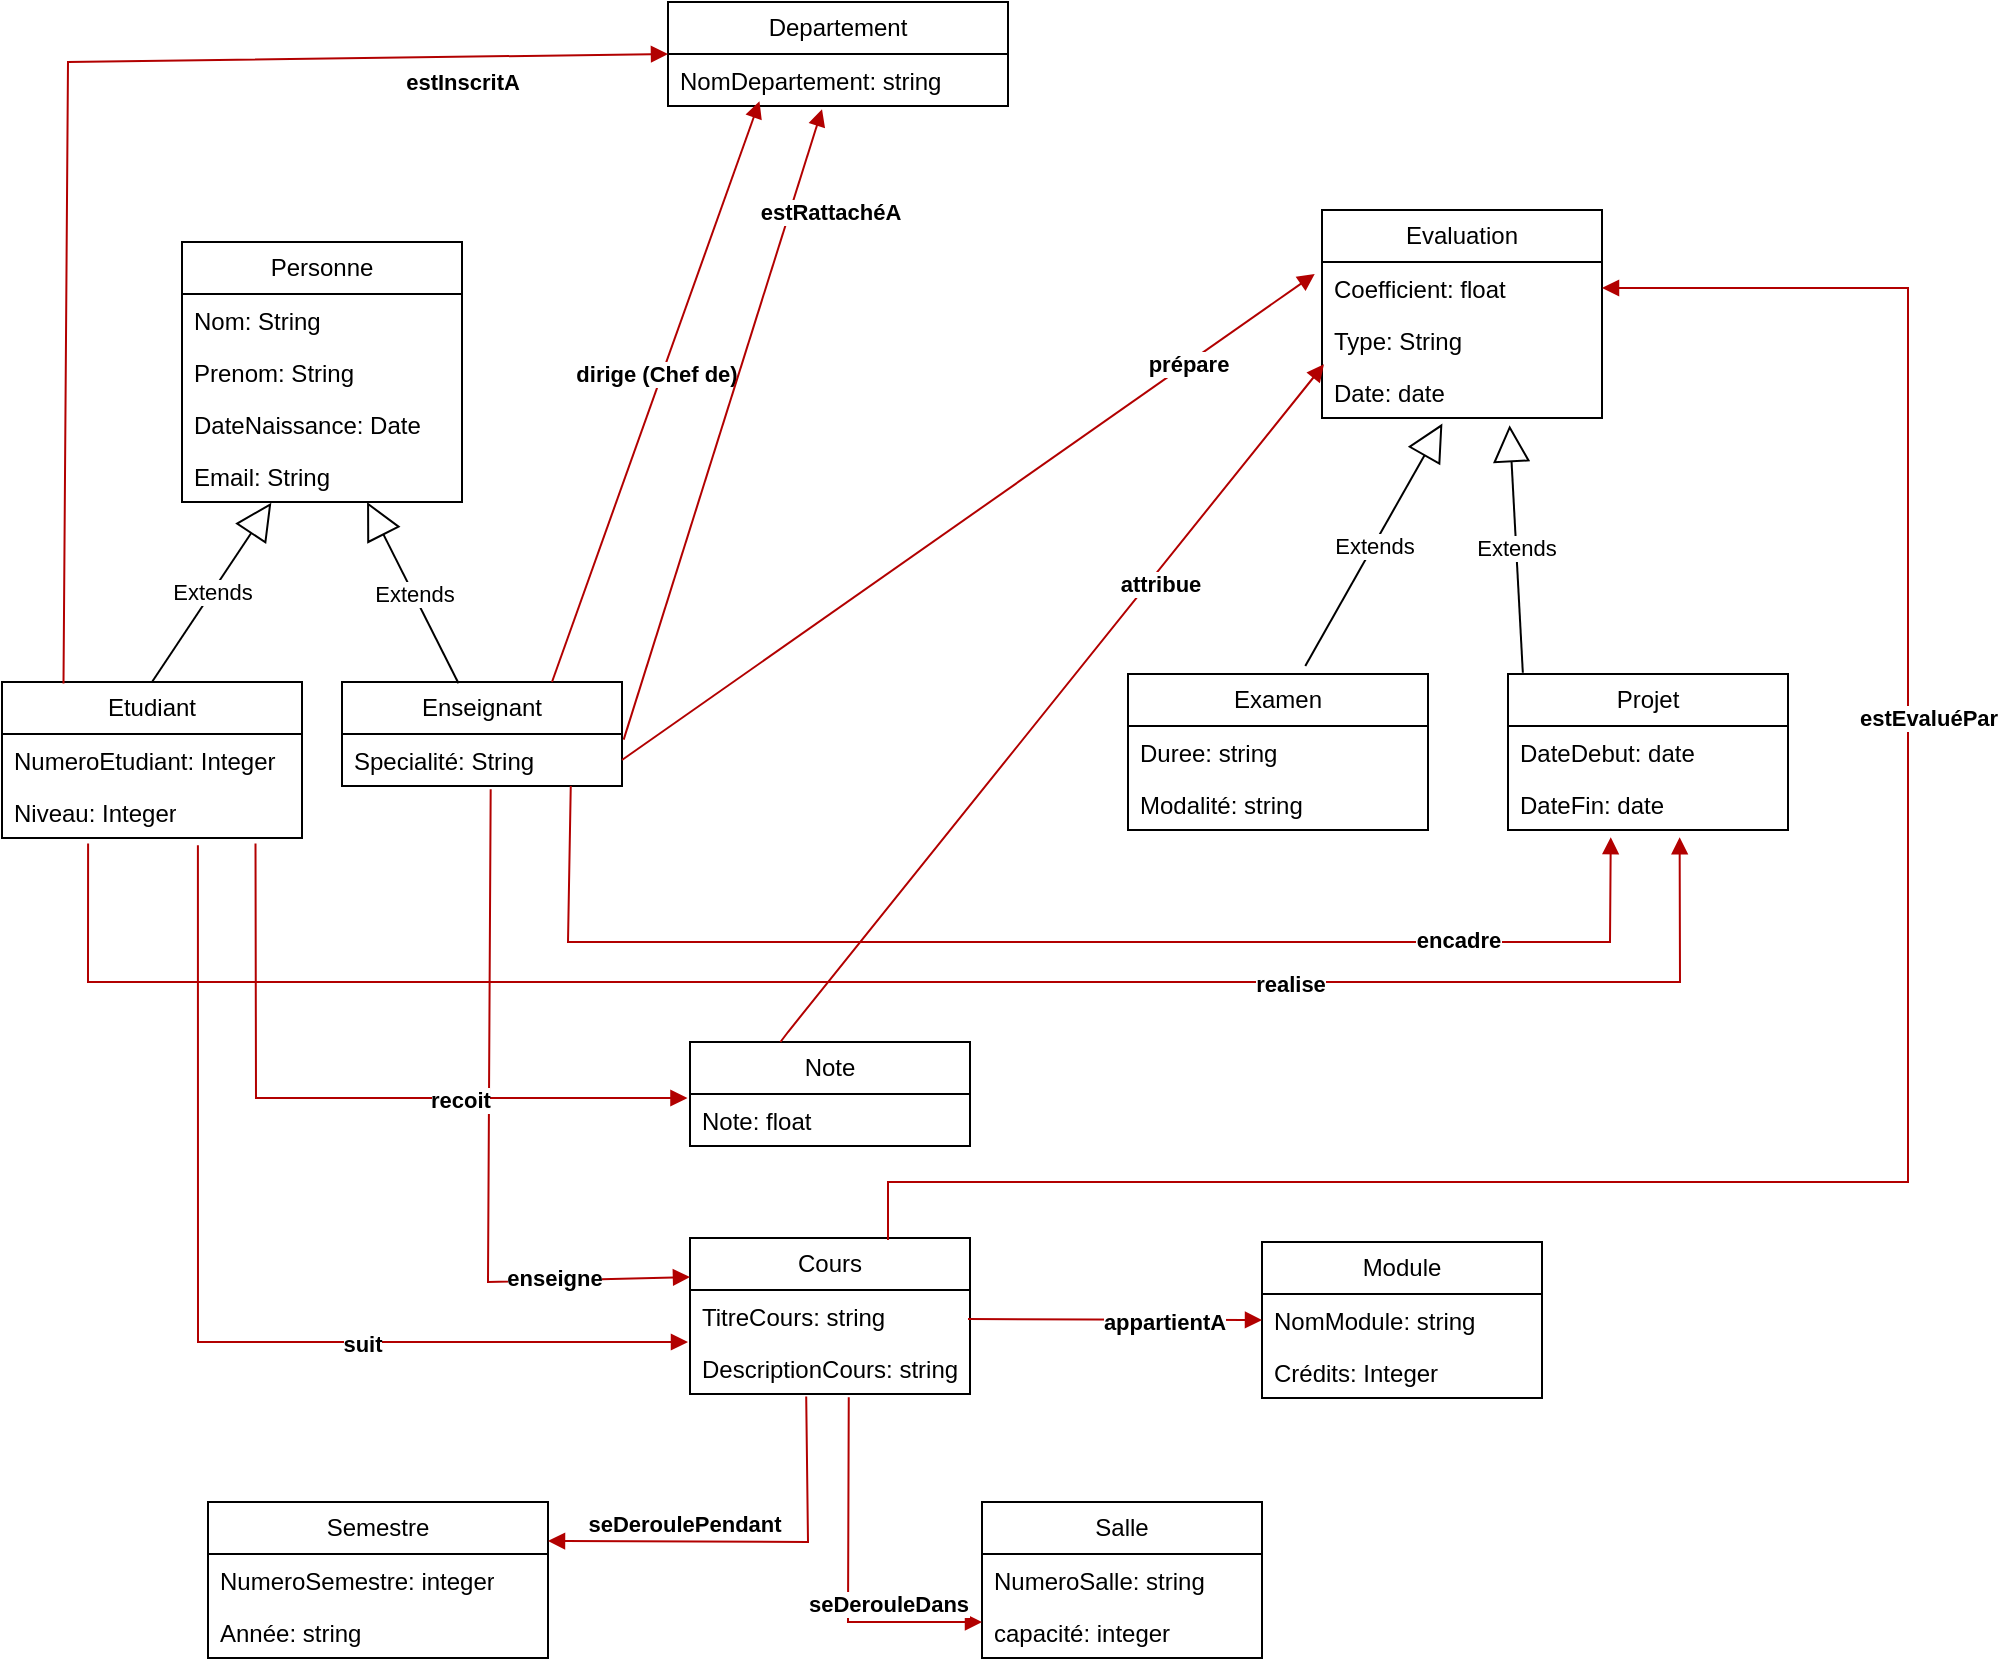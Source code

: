 <mxfile version="26.0.6">
  <diagram name="Page-1" id="rcz7cRNAs8h5jrX54aXr">
    <mxGraphModel grid="1" page="1" gridSize="10" guides="1" tooltips="1" connect="1" arrows="1" fold="1" pageScale="1" pageWidth="827" pageHeight="1169" math="0" shadow="0">
      <root>
        <mxCell id="0" />
        <mxCell id="1" parent="0" />
        <mxCell id="9uFA7VPY6ay3hv91fx22-1" value="Personne" style="swimlane;fontStyle=0;childLayout=stackLayout;horizontal=1;startSize=26;fillColor=none;horizontalStack=0;resizeParent=1;resizeParentMax=0;resizeLast=0;collapsible=1;marginBottom=0;whiteSpace=wrap;html=1;" vertex="1" parent="1">
          <mxGeometry x="87" y="330" width="140" height="130" as="geometry" />
        </mxCell>
        <mxCell id="9uFA7VPY6ay3hv91fx22-2" value="Nom: String" style="text;strokeColor=none;fillColor=none;align=left;verticalAlign=top;spacingLeft=4;spacingRight=4;overflow=hidden;rotatable=0;points=[[0,0.5],[1,0.5]];portConstraint=eastwest;whiteSpace=wrap;html=1;" vertex="1" parent="9uFA7VPY6ay3hv91fx22-1">
          <mxGeometry y="26" width="140" height="26" as="geometry" />
        </mxCell>
        <mxCell id="9uFA7VPY6ay3hv91fx22-3" value="Prenom: String" style="text;strokeColor=none;fillColor=none;align=left;verticalAlign=top;spacingLeft=4;spacingRight=4;overflow=hidden;rotatable=0;points=[[0,0.5],[1,0.5]];portConstraint=eastwest;whiteSpace=wrap;html=1;" vertex="1" parent="9uFA7VPY6ay3hv91fx22-1">
          <mxGeometry y="52" width="140" height="26" as="geometry" />
        </mxCell>
        <mxCell id="9uFA7VPY6ay3hv91fx22-4" value="DateNaissance: Date" style="text;strokeColor=none;fillColor=none;align=left;verticalAlign=top;spacingLeft=4;spacingRight=4;overflow=hidden;rotatable=0;points=[[0,0.5],[1,0.5]];portConstraint=eastwest;whiteSpace=wrap;html=1;" vertex="1" parent="9uFA7VPY6ay3hv91fx22-1">
          <mxGeometry y="78" width="140" height="26" as="geometry" />
        </mxCell>
        <mxCell id="sODCTmRWU-tELfm5_XwF-7" value="Email: String" style="text;strokeColor=none;fillColor=none;align=left;verticalAlign=top;spacingLeft=4;spacingRight=4;overflow=hidden;rotatable=0;points=[[0,0.5],[1,0.5]];portConstraint=eastwest;whiteSpace=wrap;html=1;" vertex="1" parent="9uFA7VPY6ay3hv91fx22-1">
          <mxGeometry y="104" width="140" height="26" as="geometry" />
        </mxCell>
        <mxCell id="sODCTmRWU-tELfm5_XwF-1" value="Extends" style="endArrow=block;endSize=16;endFill=0;html=1;rounded=0;entryX=0.319;entryY=1.015;entryDx=0;entryDy=0;entryPerimeter=0;exitX=0.5;exitY=0;exitDx=0;exitDy=0;" edge="1" parent="1" source="sODCTmRWU-tELfm5_XwF-3" target="sODCTmRWU-tELfm5_XwF-7">
          <mxGeometry width="160" relative="1" as="geometry">
            <mxPoint x="153" y="570" as="sourcePoint" />
            <mxPoint x="557" y="580" as="targetPoint" />
            <Array as="points" />
          </mxGeometry>
        </mxCell>
        <mxCell id="sODCTmRWU-tELfm5_XwF-3" value="Etudiant" style="swimlane;fontStyle=0;childLayout=stackLayout;horizontal=1;startSize=26;fillColor=none;horizontalStack=0;resizeParent=1;resizeParentMax=0;resizeLast=0;collapsible=1;marginBottom=0;whiteSpace=wrap;html=1;" vertex="1" parent="1">
          <mxGeometry x="-3" y="550" width="150" height="78" as="geometry" />
        </mxCell>
        <mxCell id="sODCTmRWU-tELfm5_XwF-4" value="NumeroEtudiant: Integer" style="text;strokeColor=none;fillColor=none;align=left;verticalAlign=top;spacingLeft=4;spacingRight=4;overflow=hidden;rotatable=0;points=[[0,0.5],[1,0.5]];portConstraint=eastwest;whiteSpace=wrap;html=1;" vertex="1" parent="sODCTmRWU-tELfm5_XwF-3">
          <mxGeometry y="26" width="150" height="26" as="geometry" />
        </mxCell>
        <mxCell id="sODCTmRWU-tELfm5_XwF-5" value="Niveau: Integer" style="text;strokeColor=none;fillColor=none;align=left;verticalAlign=top;spacingLeft=4;spacingRight=4;overflow=hidden;rotatable=0;points=[[0,0.5],[1,0.5]];portConstraint=eastwest;whiteSpace=wrap;html=1;" vertex="1" parent="sODCTmRWU-tELfm5_XwF-3">
          <mxGeometry y="52" width="150" height="26" as="geometry" />
        </mxCell>
        <mxCell id="sODCTmRWU-tELfm5_XwF-8" value="Extends" style="endArrow=block;endSize=16;endFill=0;html=1;rounded=0;entryX=0.661;entryY=1;entryDx=0;entryDy=0;entryPerimeter=0;exitX=0.416;exitY=0.012;exitDx=0;exitDy=0;exitPerimeter=0;" edge="1" parent="1" source="sODCTmRWU-tELfm5_XwF-9" target="sODCTmRWU-tELfm5_XwF-7">
          <mxGeometry width="160" relative="1" as="geometry">
            <mxPoint x="207" y="640" as="sourcePoint" />
            <mxPoint x="142" y="520" as="targetPoint" />
            <Array as="points" />
          </mxGeometry>
        </mxCell>
        <mxCell id="sODCTmRWU-tELfm5_XwF-9" value="Enseignant" style="swimlane;fontStyle=0;childLayout=stackLayout;horizontal=1;startSize=26;fillColor=none;horizontalStack=0;resizeParent=1;resizeParentMax=0;resizeLast=0;collapsible=1;marginBottom=0;whiteSpace=wrap;html=1;" vertex="1" parent="1">
          <mxGeometry x="167" y="550" width="140" height="52" as="geometry" />
        </mxCell>
        <mxCell id="sODCTmRWU-tELfm5_XwF-10" value="Specialité: String" style="text;strokeColor=none;fillColor=none;align=left;verticalAlign=top;spacingLeft=4;spacingRight=4;overflow=hidden;rotatable=0;points=[[0,0.5],[1,0.5]];portConstraint=eastwest;whiteSpace=wrap;html=1;" vertex="1" parent="sODCTmRWU-tELfm5_XwF-9">
          <mxGeometry y="26" width="140" height="26" as="geometry" />
        </mxCell>
        <mxCell id="sODCTmRWU-tELfm5_XwF-13" value="Extends" style="endArrow=block;endSize=16;endFill=0;html=1;rounded=0;entryX=0.43;entryY=1.108;entryDx=0;entryDy=0;entryPerimeter=0;exitX=0.591;exitY=-0.051;exitDx=0;exitDy=0;exitPerimeter=0;" edge="1" parent="1" source="sODCTmRWU-tELfm5_XwF-21" target="sODCTmRWU-tELfm5_XwF-19">
          <mxGeometry width="160" relative="1" as="geometry">
            <mxPoint x="527" y="550" as="sourcePoint" />
            <mxPoint x="587" y="460" as="targetPoint" />
            <Array as="points" />
          </mxGeometry>
        </mxCell>
        <mxCell id="sODCTmRWU-tELfm5_XwF-16" value="Evaluation" style="swimlane;fontStyle=0;childLayout=stackLayout;horizontal=1;startSize=26;fillColor=none;horizontalStack=0;resizeParent=1;resizeParentMax=0;resizeLast=0;collapsible=1;marginBottom=0;whiteSpace=wrap;html=1;" vertex="1" parent="1">
          <mxGeometry x="657" y="314" width="140" height="104" as="geometry" />
        </mxCell>
        <mxCell id="sODCTmRWU-tELfm5_XwF-17" value="Coefficient: float" style="text;strokeColor=none;fillColor=none;align=left;verticalAlign=top;spacingLeft=4;spacingRight=4;overflow=hidden;rotatable=0;points=[[0,0.5],[1,0.5]];portConstraint=eastwest;whiteSpace=wrap;html=1;" vertex="1" parent="sODCTmRWU-tELfm5_XwF-16">
          <mxGeometry y="26" width="140" height="26" as="geometry" />
        </mxCell>
        <mxCell id="sODCTmRWU-tELfm5_XwF-18" value="Type: String" style="text;strokeColor=none;fillColor=none;align=left;verticalAlign=top;spacingLeft=4;spacingRight=4;overflow=hidden;rotatable=0;points=[[0,0.5],[1,0.5]];portConstraint=eastwest;whiteSpace=wrap;html=1;" vertex="1" parent="sODCTmRWU-tELfm5_XwF-16">
          <mxGeometry y="52" width="140" height="26" as="geometry" />
        </mxCell>
        <mxCell id="sODCTmRWU-tELfm5_XwF-19" value="Date: date" style="text;strokeColor=none;fillColor=none;align=left;verticalAlign=top;spacingLeft=4;spacingRight=4;overflow=hidden;rotatable=0;points=[[0,0.5],[1,0.5]];portConstraint=eastwest;whiteSpace=wrap;html=1;" vertex="1" parent="sODCTmRWU-tELfm5_XwF-16">
          <mxGeometry y="78" width="140" height="26" as="geometry" />
        </mxCell>
        <mxCell id="sODCTmRWU-tELfm5_XwF-21" value="Examen" style="swimlane;fontStyle=0;childLayout=stackLayout;horizontal=1;startSize=26;fillColor=none;horizontalStack=0;resizeParent=1;resizeParentMax=0;resizeLast=0;collapsible=1;marginBottom=0;whiteSpace=wrap;html=1;" vertex="1" parent="1">
          <mxGeometry x="560" y="546" width="150" height="78" as="geometry" />
        </mxCell>
        <mxCell id="sODCTmRWU-tELfm5_XwF-22" value="Duree: string" style="text;strokeColor=none;fillColor=none;align=left;verticalAlign=top;spacingLeft=4;spacingRight=4;overflow=hidden;rotatable=0;points=[[0,0.5],[1,0.5]];portConstraint=eastwest;whiteSpace=wrap;html=1;" vertex="1" parent="sODCTmRWU-tELfm5_XwF-21">
          <mxGeometry y="26" width="150" height="26" as="geometry" />
        </mxCell>
        <mxCell id="sODCTmRWU-tELfm5_XwF-23" value="Modalité: string" style="text;strokeColor=none;fillColor=none;align=left;verticalAlign=top;spacingLeft=4;spacingRight=4;overflow=hidden;rotatable=0;points=[[0,0.5],[1,0.5]];portConstraint=eastwest;whiteSpace=wrap;html=1;" vertex="1" parent="sODCTmRWU-tELfm5_XwF-21">
          <mxGeometry y="52" width="150" height="26" as="geometry" />
        </mxCell>
        <mxCell id="sODCTmRWU-tELfm5_XwF-24" value="Projet" style="swimlane;fontStyle=0;childLayout=stackLayout;horizontal=1;startSize=26;fillColor=none;horizontalStack=0;resizeParent=1;resizeParentMax=0;resizeLast=0;collapsible=1;marginBottom=0;whiteSpace=wrap;html=1;" vertex="1" parent="1">
          <mxGeometry x="750" y="546" width="140" height="78" as="geometry" />
        </mxCell>
        <mxCell id="sODCTmRWU-tELfm5_XwF-25" value="DateDebut: date" style="text;strokeColor=none;fillColor=none;align=left;verticalAlign=top;spacingLeft=4;spacingRight=4;overflow=hidden;rotatable=0;points=[[0,0.5],[1,0.5]];portConstraint=eastwest;whiteSpace=wrap;html=1;" vertex="1" parent="sODCTmRWU-tELfm5_XwF-24">
          <mxGeometry y="26" width="140" height="26" as="geometry" />
        </mxCell>
        <mxCell id="sODCTmRWU-tELfm5_XwF-29" value="DateFin: date" style="text;strokeColor=none;fillColor=none;align=left;verticalAlign=top;spacingLeft=4;spacingRight=4;overflow=hidden;rotatable=0;points=[[0,0.5],[1,0.5]];portConstraint=eastwest;whiteSpace=wrap;html=1;" vertex="1" parent="sODCTmRWU-tELfm5_XwF-24">
          <mxGeometry y="52" width="140" height="26" as="geometry" />
        </mxCell>
        <mxCell id="sODCTmRWU-tELfm5_XwF-28" value="Extends" style="endArrow=block;endSize=16;endFill=0;html=1;rounded=0;entryX=0.67;entryY=1.138;entryDx=0;entryDy=0;entryPerimeter=0;exitX=0.053;exitY=-0.008;exitDx=0;exitDy=0;exitPerimeter=0;" edge="1" parent="1" source="sODCTmRWU-tELfm5_XwF-24" target="sODCTmRWU-tELfm5_XwF-19">
          <mxGeometry width="160" relative="1" as="geometry">
            <mxPoint x="687" y="547" as="sourcePoint" />
            <mxPoint x="637" y="460" as="targetPoint" />
            <Array as="points" />
          </mxGeometry>
        </mxCell>
        <mxCell id="sODCTmRWU-tELfm5_XwF-31" value="Cours" style="swimlane;fontStyle=0;childLayout=stackLayout;horizontal=1;startSize=26;fillColor=none;horizontalStack=0;resizeParent=1;resizeParentMax=0;resizeLast=0;collapsible=1;marginBottom=0;whiteSpace=wrap;html=1;" vertex="1" parent="1">
          <mxGeometry x="341" y="828" width="140" height="78" as="geometry" />
        </mxCell>
        <mxCell id="sODCTmRWU-tELfm5_XwF-32" value="TitreCours: string" style="text;strokeColor=none;fillColor=none;align=left;verticalAlign=top;spacingLeft=4;spacingRight=4;overflow=hidden;rotatable=0;points=[[0,0.5],[1,0.5]];portConstraint=eastwest;whiteSpace=wrap;html=1;" vertex="1" parent="sODCTmRWU-tELfm5_XwF-31">
          <mxGeometry y="26" width="140" height="26" as="geometry" />
        </mxCell>
        <mxCell id="sODCTmRWU-tELfm5_XwF-33" value="DescriptionCours: string" style="text;strokeColor=none;fillColor=none;align=left;verticalAlign=top;spacingLeft=4;spacingRight=4;overflow=hidden;rotatable=0;points=[[0,0.5],[1,0.5]];portConstraint=eastwest;whiteSpace=wrap;html=1;" vertex="1" parent="sODCTmRWU-tELfm5_XwF-31">
          <mxGeometry y="52" width="140" height="26" as="geometry" />
        </mxCell>
        <mxCell id="sODCTmRWU-tELfm5_XwF-35" value="Module" style="swimlane;fontStyle=0;childLayout=stackLayout;horizontal=1;startSize=26;fillColor=none;horizontalStack=0;resizeParent=1;resizeParentMax=0;resizeLast=0;collapsible=1;marginBottom=0;whiteSpace=wrap;html=1;" vertex="1" parent="1">
          <mxGeometry x="627" y="830" width="140" height="78" as="geometry" />
        </mxCell>
        <mxCell id="sODCTmRWU-tELfm5_XwF-36" value="NomModule: string" style="text;strokeColor=none;fillColor=none;align=left;verticalAlign=top;spacingLeft=4;spacingRight=4;overflow=hidden;rotatable=0;points=[[0,0.5],[1,0.5]];portConstraint=eastwest;whiteSpace=wrap;html=1;" vertex="1" parent="sODCTmRWU-tELfm5_XwF-35">
          <mxGeometry y="26" width="140" height="26" as="geometry" />
        </mxCell>
        <mxCell id="sODCTmRWU-tELfm5_XwF-62" value="&lt;b&gt;appartientA&lt;/b&gt;" style="html=1;verticalAlign=bottom;endArrow=block;curved=0;rounded=0;fillColor=#e51400;strokeColor=#B20000;entryX=0;entryY=0.5;entryDx=0;entryDy=0;" edge="1" parent="sODCTmRWU-tELfm5_XwF-35" target="sODCTmRWU-tELfm5_XwF-36">
          <mxGeometry x="0.338" y="-10" width="80" relative="1" as="geometry">
            <mxPoint x="-147" y="38.5" as="sourcePoint" />
            <mxPoint x="98" y="38.5" as="targetPoint" />
            <mxPoint as="offset" />
            <Array as="points">
              <mxPoint x="-147" y="38.5" />
            </Array>
          </mxGeometry>
        </mxCell>
        <mxCell id="sODCTmRWU-tELfm5_XwF-37" value="Crédits: Integer" style="text;strokeColor=none;fillColor=none;align=left;verticalAlign=top;spacingLeft=4;spacingRight=4;overflow=hidden;rotatable=0;points=[[0,0.5],[1,0.5]];portConstraint=eastwest;whiteSpace=wrap;html=1;" vertex="1" parent="sODCTmRWU-tELfm5_XwF-35">
          <mxGeometry y="52" width="140" height="26" as="geometry" />
        </mxCell>
        <mxCell id="sODCTmRWU-tELfm5_XwF-38" value="Semestre" style="swimlane;fontStyle=0;childLayout=stackLayout;horizontal=1;startSize=26;fillColor=none;horizontalStack=0;resizeParent=1;resizeParentMax=0;resizeLast=0;collapsible=1;marginBottom=0;whiteSpace=wrap;html=1;" vertex="1" parent="1">
          <mxGeometry x="100" y="960" width="170" height="78" as="geometry" />
        </mxCell>
        <mxCell id="sODCTmRWU-tELfm5_XwF-39" value="NumeroSemestre: integer" style="text;strokeColor=none;fillColor=none;align=left;verticalAlign=top;spacingLeft=4;spacingRight=4;overflow=hidden;rotatable=0;points=[[0,0.5],[1,0.5]];portConstraint=eastwest;whiteSpace=wrap;html=1;" vertex="1" parent="sODCTmRWU-tELfm5_XwF-38">
          <mxGeometry y="26" width="170" height="26" as="geometry" />
        </mxCell>
        <mxCell id="sODCTmRWU-tELfm5_XwF-40" value="Année: string" style="text;strokeColor=none;fillColor=none;align=left;verticalAlign=top;spacingLeft=4;spacingRight=4;overflow=hidden;rotatable=0;points=[[0,0.5],[1,0.5]];portConstraint=eastwest;whiteSpace=wrap;html=1;" vertex="1" parent="sODCTmRWU-tELfm5_XwF-38">
          <mxGeometry y="52" width="170" height="26" as="geometry" />
        </mxCell>
        <mxCell id="sODCTmRWU-tELfm5_XwF-41" value="Salle" style="swimlane;fontStyle=0;childLayout=stackLayout;horizontal=1;startSize=26;fillColor=none;horizontalStack=0;resizeParent=1;resizeParentMax=0;resizeLast=0;collapsible=1;marginBottom=0;whiteSpace=wrap;html=1;" vertex="1" parent="1">
          <mxGeometry x="487" y="960" width="140" height="78" as="geometry" />
        </mxCell>
        <mxCell id="sODCTmRWU-tELfm5_XwF-42" value="NumeroSalle: string" style="text;strokeColor=none;fillColor=none;align=left;verticalAlign=top;spacingLeft=4;spacingRight=4;overflow=hidden;rotatable=0;points=[[0,0.5],[1,0.5]];portConstraint=eastwest;whiteSpace=wrap;html=1;" vertex="1" parent="sODCTmRWU-tELfm5_XwF-41">
          <mxGeometry y="26" width="140" height="26" as="geometry" />
        </mxCell>
        <mxCell id="sODCTmRWU-tELfm5_XwF-43" value="capacité: integer" style="text;strokeColor=none;fillColor=none;align=left;verticalAlign=top;spacingLeft=4;spacingRight=4;overflow=hidden;rotatable=0;points=[[0,0.5],[1,0.5]];portConstraint=eastwest;whiteSpace=wrap;html=1;" vertex="1" parent="sODCTmRWU-tELfm5_XwF-41">
          <mxGeometry y="52" width="140" height="26" as="geometry" />
        </mxCell>
        <mxCell id="sODCTmRWU-tELfm5_XwF-44" value="Note" style="swimlane;fontStyle=0;childLayout=stackLayout;horizontal=1;startSize=26;fillColor=none;horizontalStack=0;resizeParent=1;resizeParentMax=0;resizeLast=0;collapsible=1;marginBottom=0;whiteSpace=wrap;html=1;" vertex="1" parent="1">
          <mxGeometry x="341" y="730" width="140" height="52" as="geometry" />
        </mxCell>
        <mxCell id="sODCTmRWU-tELfm5_XwF-45" value="Note: float" style="text;strokeColor=none;fillColor=none;align=left;verticalAlign=top;spacingLeft=4;spacingRight=4;overflow=hidden;rotatable=0;points=[[0,0.5],[1,0.5]];portConstraint=eastwest;whiteSpace=wrap;html=1;" vertex="1" parent="sODCTmRWU-tELfm5_XwF-44">
          <mxGeometry y="26" width="140" height="26" as="geometry" />
        </mxCell>
        <mxCell id="sODCTmRWU-tELfm5_XwF-47" value="Departement" style="swimlane;fontStyle=0;childLayout=stackLayout;horizontal=1;startSize=26;fillColor=none;horizontalStack=0;resizeParent=1;resizeParentMax=0;resizeLast=0;collapsible=1;marginBottom=0;whiteSpace=wrap;html=1;" vertex="1" parent="1">
          <mxGeometry x="330" y="210" width="170" height="52" as="geometry" />
        </mxCell>
        <mxCell id="sODCTmRWU-tELfm5_XwF-48" value="NomDepartement: string" style="text;strokeColor=none;fillColor=none;align=left;verticalAlign=top;spacingLeft=4;spacingRight=4;overflow=hidden;rotatable=0;points=[[0,0.5],[1,0.5]];portConstraint=eastwest;whiteSpace=wrap;html=1;" vertex="1" parent="sODCTmRWU-tELfm5_XwF-47">
          <mxGeometry y="26" width="170" height="26" as="geometry" />
        </mxCell>
        <mxCell id="sODCTmRWU-tELfm5_XwF-51" value="&lt;b style=&quot;background-color: light-dark(#ffffff, var(--ge-dark-color, #121212));&quot;&gt;dirige (Chef de)&lt;/b&gt;" style="html=1;verticalAlign=bottom;endArrow=block;curved=0;rounded=0;fillColor=#e51400;strokeColor=#B20000;exitX=0.75;exitY=0;exitDx=0;exitDy=0;entryX=0.269;entryY=0.908;entryDx=0;entryDy=0;entryPerimeter=0;" edge="1" parent="1" source="sODCTmRWU-tELfm5_XwF-9" target="sODCTmRWU-tELfm5_XwF-48">
          <mxGeometry width="80" relative="1" as="geometry">
            <mxPoint x="330" y="450" as="sourcePoint" />
            <mxPoint x="370" y="270" as="targetPoint" />
          </mxGeometry>
        </mxCell>
        <mxCell id="sODCTmRWU-tELfm5_XwF-52" value="&lt;b&gt;estRattachéA&lt;/b&gt;" style="html=1;verticalAlign=bottom;endArrow=block;curved=0;rounded=0;fillColor=#e51400;strokeColor=#B20000;exitX=1.006;exitY=0.108;exitDx=0;exitDy=0;entryX=0.453;entryY=1.062;entryDx=0;entryDy=0;entryPerimeter=0;exitPerimeter=0;" edge="1" parent="1" source="sODCTmRWU-tELfm5_XwF-10" target="sODCTmRWU-tELfm5_XwF-48">
          <mxGeometry x="0.662" y="-22" width="80" relative="1" as="geometry">
            <mxPoint x="282" y="560" as="sourcePoint" />
            <mxPoint x="386" y="270" as="targetPoint" />
            <mxPoint as="offset" />
          </mxGeometry>
        </mxCell>
        <mxCell id="sODCTmRWU-tELfm5_XwF-53" value="&lt;b&gt;estInscritA&lt;/b&gt;" style="html=1;verticalAlign=bottom;endArrow=block;curved=0;rounded=0;fillColor=#e51400;strokeColor=#B20000;entryX=0;entryY=0.5;entryDx=0;entryDy=0;exitX=0.205;exitY=0.01;exitDx=0;exitDy=0;exitPerimeter=0;" edge="1" parent="1" source="sODCTmRWU-tELfm5_XwF-3" target="sODCTmRWU-tELfm5_XwF-47">
          <mxGeometry x="0.662" y="-22" width="80" relative="1" as="geometry">
            <mxPoint x="30" y="540" as="sourcePoint" />
            <mxPoint x="30" y="230" as="targetPoint" />
            <mxPoint as="offset" />
            <Array as="points">
              <mxPoint x="30" y="240" />
            </Array>
          </mxGeometry>
        </mxCell>
        <mxCell id="sODCTmRWU-tELfm5_XwF-54" value="&lt;b&gt;prépare&lt;/b&gt;" style="html=1;verticalAlign=bottom;endArrow=block;curved=0;rounded=0;fillColor=#e51400;strokeColor=#B20000;exitX=1;exitY=0.5;exitDx=0;exitDy=0;entryX=-0.026;entryY=0.231;entryDx=0;entryDy=0;entryPerimeter=0;" edge="1" parent="1" source="sODCTmRWU-tELfm5_XwF-10" target="sODCTmRWU-tELfm5_XwF-17">
          <mxGeometry x="0.608" y="-8" width="80" relative="1" as="geometry">
            <mxPoint x="318" y="589" as="sourcePoint" />
            <mxPoint x="417" y="274" as="targetPoint" />
            <mxPoint as="offset" />
          </mxGeometry>
        </mxCell>
        <mxCell id="sODCTmRWU-tELfm5_XwF-55" value="&lt;b&gt;enseigne&lt;/b&gt;" style="html=1;verticalAlign=bottom;endArrow=block;curved=0;rounded=0;fillColor=#e51400;strokeColor=#B20000;exitX=0.531;exitY=1.062;exitDx=0;exitDy=0;exitPerimeter=0;entryX=0;entryY=0.25;entryDx=0;entryDy=0;" edge="1" parent="1" source="sODCTmRWU-tELfm5_XwF-10" target="sODCTmRWU-tELfm5_XwF-31">
          <mxGeometry x="0.608" y="-8" width="80" relative="1" as="geometry">
            <mxPoint x="317" y="599" as="sourcePoint" />
            <mxPoint x="420" y="620" as="targetPoint" />
            <mxPoint as="offset" />
            <Array as="points">
              <mxPoint x="240" y="850" />
            </Array>
          </mxGeometry>
        </mxCell>
        <mxCell id="sODCTmRWU-tELfm5_XwF-57" value="&lt;b&gt;encadre&lt;/b&gt;" style="html=1;verticalAlign=bottom;endArrow=block;curved=0;rounded=0;fillColor=#e51400;strokeColor=#B20000;entryX=0.367;entryY=1.138;entryDx=0;entryDy=0;entryPerimeter=0;exitX=0.817;exitY=1;exitDx=0;exitDy=0;exitPerimeter=0;" edge="1" parent="1" source="sODCTmRWU-tELfm5_XwF-10" target="sODCTmRWU-tELfm5_XwF-29">
          <mxGeometry x="0.608" y="-8" width="80" relative="1" as="geometry">
            <mxPoint x="280" y="611" as="sourcePoint" />
            <mxPoint x="351" y="858" as="targetPoint" />
            <mxPoint as="offset" />
            <Array as="points">
              <mxPoint x="280" y="680" />
              <mxPoint x="801" y="680" />
            </Array>
          </mxGeometry>
        </mxCell>
        <mxCell id="sODCTmRWU-tELfm5_XwF-58" value="&lt;b&gt;suit&lt;/b&gt;" style="html=1;verticalAlign=bottom;endArrow=block;curved=0;rounded=0;fillColor=#e51400;strokeColor=#B20000;exitX=0.653;exitY=1.138;exitDx=0;exitDy=0;exitPerimeter=0;" edge="1" parent="1" source="sODCTmRWU-tELfm5_XwF-5">
          <mxGeometry x="0.338" y="-10" width="80" relative="1" as="geometry">
            <mxPoint x="251" y="614" as="sourcePoint" />
            <mxPoint x="340" y="880" as="targetPoint" />
            <mxPoint as="offset" />
            <Array as="points">
              <mxPoint x="95" y="880" />
            </Array>
          </mxGeometry>
        </mxCell>
        <mxCell id="sODCTmRWU-tELfm5_XwF-59" value="&lt;b&gt;realise&lt;/b&gt;" style="html=1;verticalAlign=bottom;endArrow=block;curved=0;rounded=0;fillColor=#e51400;strokeColor=#B20000;exitX=0.287;exitY=1.108;exitDx=0;exitDy=0;exitPerimeter=0;entryX=0.613;entryY=1.138;entryDx=0;entryDy=0;entryPerimeter=0;" edge="1" parent="1" source="sODCTmRWU-tELfm5_XwF-5" target="sODCTmRWU-tELfm5_XwF-29">
          <mxGeometry x="0.43" y="-10" width="80" relative="1" as="geometry">
            <mxPoint x="290" y="610" as="sourcePoint" />
            <mxPoint x="811" y="638" as="targetPoint" />
            <mxPoint as="offset" />
            <Array as="points">
              <mxPoint x="40" y="700" />
              <mxPoint x="836" y="700" />
            </Array>
          </mxGeometry>
        </mxCell>
        <mxCell id="sODCTmRWU-tELfm5_XwF-60" value="&lt;b&gt;recoit&lt;/b&gt;" style="html=1;verticalAlign=bottom;endArrow=block;curved=0;rounded=0;fillColor=#e51400;strokeColor=#B20000;exitX=0.845;exitY=1.108;exitDx=0;exitDy=0;exitPerimeter=0;entryX=-0.009;entryY=0.077;entryDx=0;entryDy=0;entryPerimeter=0;" edge="1" parent="1" source="sODCTmRWU-tELfm5_XwF-5" target="sODCTmRWU-tELfm5_XwF-45">
          <mxGeometry x="0.338" y="-10" width="80" relative="1" as="geometry">
            <mxPoint x="105" y="642" as="sourcePoint" />
            <mxPoint x="350" y="880" as="targetPoint" />
            <mxPoint as="offset" />
            <Array as="points">
              <mxPoint x="124" y="758" />
            </Array>
          </mxGeometry>
        </mxCell>
        <mxCell id="sODCTmRWU-tELfm5_XwF-64" value="&lt;b&gt;seDeroulePendant&lt;/b&gt;" style="html=1;verticalAlign=bottom;endArrow=block;curved=0;rounded=0;fillColor=#e51400;strokeColor=#B20000;entryX=1;entryY=0.25;entryDx=0;entryDy=0;exitX=0.415;exitY=1.046;exitDx=0;exitDy=0;exitPerimeter=0;" edge="1" parent="1" source="sODCTmRWU-tELfm5_XwF-33" target="sODCTmRWU-tELfm5_XwF-38">
          <mxGeometry x="0.324" width="80" relative="1" as="geometry">
            <mxPoint x="490" y="878.5" as="sourcePoint" />
            <mxPoint x="637" y="879" as="targetPoint" />
            <mxPoint as="offset" />
            <Array as="points">
              <mxPoint x="400" y="980" />
            </Array>
          </mxGeometry>
        </mxCell>
        <mxCell id="sODCTmRWU-tELfm5_XwF-65" value="&lt;b&gt;seDerouleDans&lt;/b&gt;" style="html=1;verticalAlign=bottom;endArrow=block;curved=0;rounded=0;fillColor=#e51400;strokeColor=#B20000;entryX=0;entryY=0.31;entryDx=0;entryDy=0;exitX=0.567;exitY=1.062;exitDx=0;exitDy=0;exitPerimeter=0;entryPerimeter=0;" edge="1" parent="1" source="sODCTmRWU-tELfm5_XwF-33" target="sODCTmRWU-tELfm5_XwF-43">
          <mxGeometry x="0.476" width="80" relative="1" as="geometry">
            <mxPoint x="410" y="913" as="sourcePoint" />
            <mxPoint x="280" y="990" as="targetPoint" />
            <mxPoint as="offset" />
            <Array as="points">
              <mxPoint x="420" y="1020" />
            </Array>
          </mxGeometry>
        </mxCell>
        <mxCell id="sODCTmRWU-tELfm5_XwF-66" value="&lt;b&gt;estEvaluéPar&lt;/b&gt;" style="html=1;verticalAlign=bottom;endArrow=block;curved=0;rounded=0;fillColor=#e51400;strokeColor=#B20000;entryX=1;entryY=0.5;entryDx=0;entryDy=0;" edge="1" parent="1" target="sODCTmRWU-tELfm5_XwF-17">
          <mxGeometry x="0.338" y="-10" width="80" relative="1" as="geometry">
            <mxPoint x="440" y="829" as="sourcePoint" />
            <mxPoint x="950" y="370" as="targetPoint" />
            <mxPoint as="offset" />
            <Array as="points">
              <mxPoint x="440" y="800" />
              <mxPoint x="720" y="800" />
              <mxPoint x="950" y="800" />
              <mxPoint x="950" y="353" />
            </Array>
          </mxGeometry>
        </mxCell>
        <mxCell id="sODCTmRWU-tELfm5_XwF-67" value="&lt;b&gt;attribue&lt;/b&gt;" style="html=1;verticalAlign=bottom;endArrow=block;curved=0;rounded=0;fillColor=#e51400;strokeColor=#B20000;entryX=0.007;entryY=-0.032;entryDx=0;entryDy=0;entryPerimeter=0;exitX=0.323;exitY=0;exitDx=0;exitDy=0;exitPerimeter=0;" edge="1" parent="1" source="sODCTmRWU-tELfm5_XwF-44" target="sODCTmRWU-tELfm5_XwF-19">
          <mxGeometry x="0.338" y="-10" width="80" relative="1" as="geometry">
            <mxPoint x="393" y="725" as="sourcePoint" />
            <mxPoint x="637" y="400" as="targetPoint" />
            <mxPoint as="offset" />
            <Array as="points">
              <mxPoint x="390" y="725" />
            </Array>
          </mxGeometry>
        </mxCell>
      </root>
    </mxGraphModel>
  </diagram>
</mxfile>
